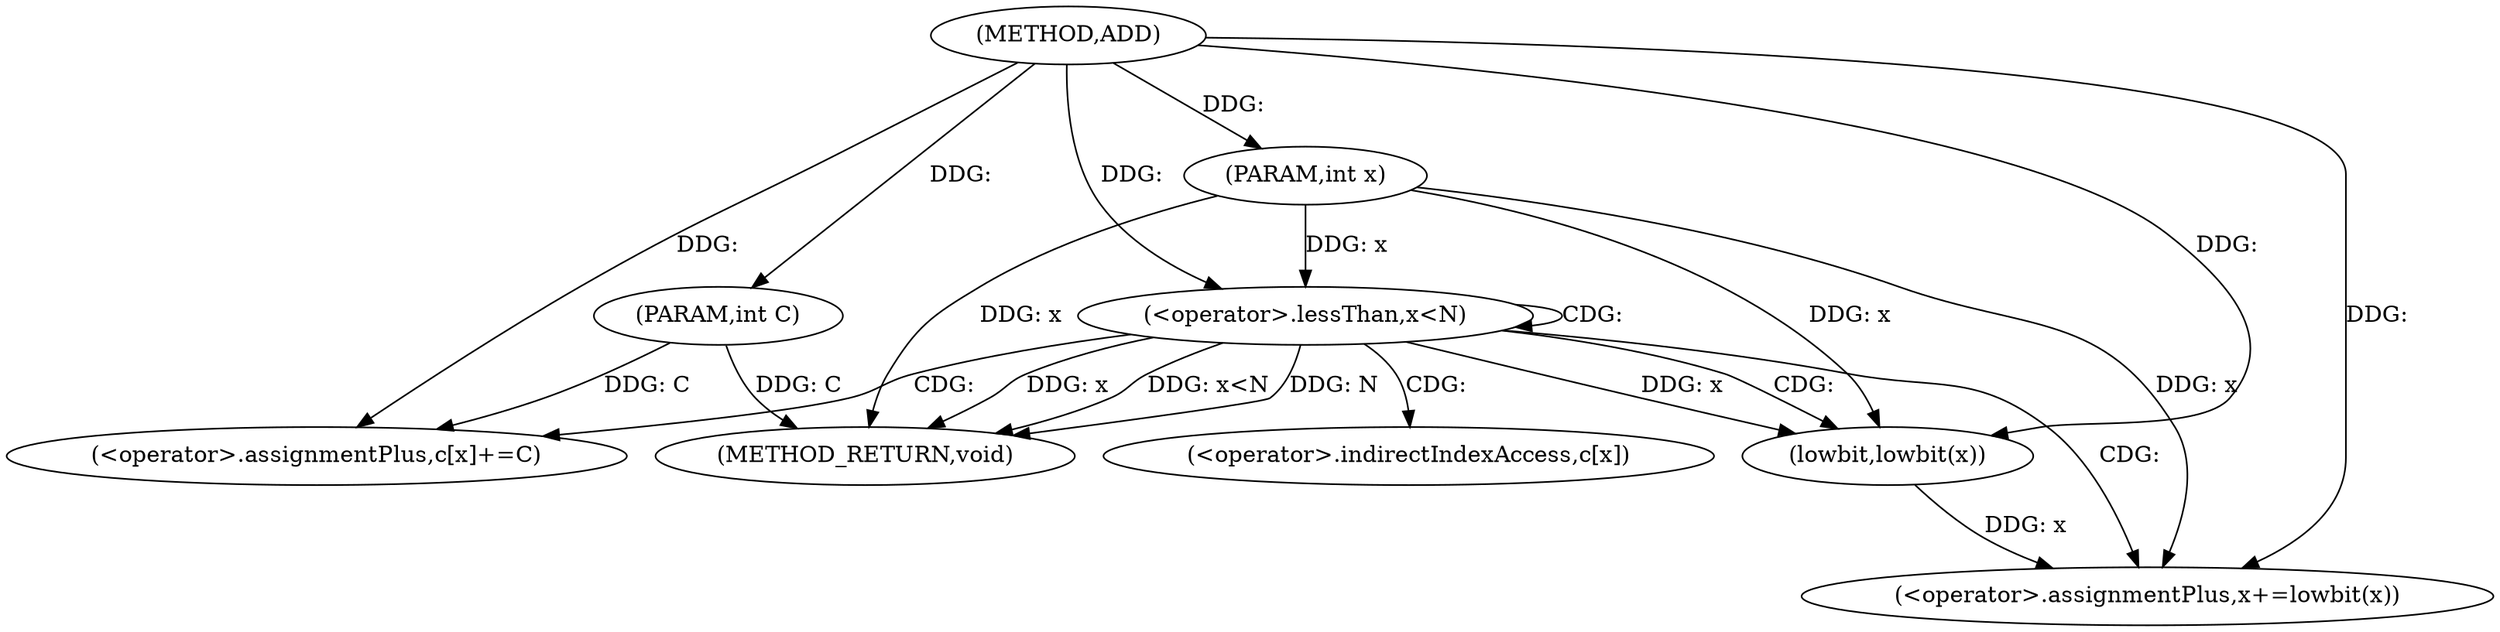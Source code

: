 digraph "ADD" {  
"1000571" [label = "(METHOD,ADD)" ]
"1000588" [label = "(METHOD_RETURN,void)" ]
"1000572" [label = "(PARAM,int x)" ]
"1000573" [label = "(PARAM,int C)" ]
"1000576" [label = "(<operator>.lessThan,x<N)" ]
"1000579" [label = "(<operator>.assignmentPlus,x+=lowbit(x))" ]
"1000583" [label = "(<operator>.assignmentPlus,c[x]+=C)" ]
"1000581" [label = "(lowbit,lowbit(x))" ]
"1000584" [label = "(<operator>.indirectIndexAccess,c[x])" ]
  "1000572" -> "1000588"  [ label = "DDG: x"] 
  "1000573" -> "1000588"  [ label = "DDG: C"] 
  "1000576" -> "1000588"  [ label = "DDG: x"] 
  "1000576" -> "1000588"  [ label = "DDG: x<N"] 
  "1000576" -> "1000588"  [ label = "DDG: N"] 
  "1000571" -> "1000572"  [ label = "DDG: "] 
  "1000571" -> "1000573"  [ label = "DDG: "] 
  "1000581" -> "1000579"  [ label = "DDG: x"] 
  "1000573" -> "1000583"  [ label = "DDG: C"] 
  "1000571" -> "1000583"  [ label = "DDG: "] 
  "1000572" -> "1000576"  [ label = "DDG: x"] 
  "1000571" -> "1000576"  [ label = "DDG: "] 
  "1000572" -> "1000579"  [ label = "DDG: x"] 
  "1000571" -> "1000579"  [ label = "DDG: "] 
  "1000576" -> "1000581"  [ label = "DDG: x"] 
  "1000572" -> "1000581"  [ label = "DDG: x"] 
  "1000571" -> "1000581"  [ label = "DDG: "] 
  "1000576" -> "1000579"  [ label = "CDG: "] 
  "1000576" -> "1000576"  [ label = "CDG: "] 
  "1000576" -> "1000584"  [ label = "CDG: "] 
  "1000576" -> "1000581"  [ label = "CDG: "] 
  "1000576" -> "1000583"  [ label = "CDG: "] 
}
